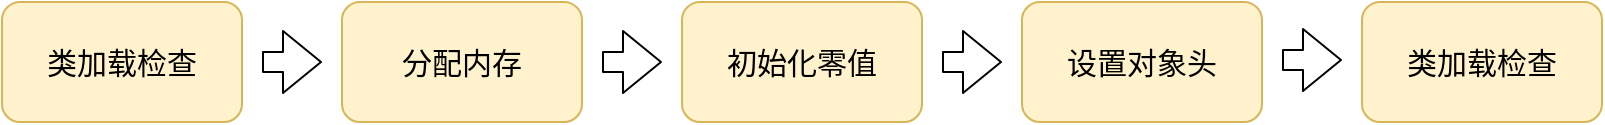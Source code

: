 <mxfile version="12.1.6" type="device" pages="1"><diagram id="bThfOcaBY-rBLDalEiS7" name="第 1 页"><mxGraphModel dx="868" dy="534" grid="1" gridSize="10" guides="1" tooltips="1" connect="1" arrows="1" fold="1" page="1" pageScale="1" pageWidth="1169" pageHeight="1654" math="0" shadow="0"><root><mxCell id="0"/><mxCell id="1" parent="0"/><mxCell id="CGax9yG_z835-6sqo4Jn-1" value="&lt;font style=&quot;font-size: 15px&quot;&gt;类加载检查&lt;/font&gt;" style="rounded=1;whiteSpace=wrap;html=1;fillColor=#fff2cc;strokeColor=#d6b656;" vertex="1" parent="1"><mxGeometry x="40" y="210" width="120" height="60" as="geometry"/></mxCell><mxCell id="CGax9yG_z835-6sqo4Jn-2" value="&lt;font style=&quot;font-size: 15px&quot;&gt;分配内存&lt;/font&gt;" style="rounded=1;whiteSpace=wrap;html=1;fillColor=#fff2cc;strokeColor=#d6b656;" vertex="1" parent="1"><mxGeometry x="210" y="210" width="120" height="60" as="geometry"/></mxCell><mxCell id="CGax9yG_z835-6sqo4Jn-3" value="&lt;font style=&quot;font-size: 15px&quot;&gt;设置对象头&lt;/font&gt;" style="rounded=1;whiteSpace=wrap;html=1;fillColor=#fff2cc;strokeColor=#d6b656;" vertex="1" parent="1"><mxGeometry x="550" y="210" width="120" height="60" as="geometry"/></mxCell><mxCell id="CGax9yG_z835-6sqo4Jn-4" value="&lt;font style=&quot;font-size: 15px&quot;&gt;初始化零值&lt;/font&gt;" style="rounded=1;whiteSpace=wrap;html=1;fillColor=#fff2cc;strokeColor=#d6b656;" vertex="1" parent="1"><mxGeometry x="380" y="210" width="120" height="60" as="geometry"/></mxCell><mxCell id="CGax9yG_z835-6sqo4Jn-5" value="" style="shape=flexArrow;endArrow=classic;html=1;" edge="1" parent="1"><mxGeometry width="50" height="50" relative="1" as="geometry"><mxPoint x="170" y="240" as="sourcePoint"/><mxPoint x="200" y="240" as="targetPoint"/></mxGeometry></mxCell><mxCell id="CGax9yG_z835-6sqo4Jn-6" value="" style="shape=flexArrow;endArrow=classic;html=1;" edge="1" parent="1"><mxGeometry width="50" height="50" relative="1" as="geometry"><mxPoint x="340" y="240" as="sourcePoint"/><mxPoint x="370" y="240" as="targetPoint"/></mxGeometry></mxCell><mxCell id="CGax9yG_z835-6sqo4Jn-7" value="" style="shape=flexArrow;endArrow=classic;html=1;" edge="1" parent="1"><mxGeometry width="50" height="50" relative="1" as="geometry"><mxPoint x="510" y="240" as="sourcePoint"/><mxPoint x="540" y="240" as="targetPoint"/></mxGeometry></mxCell><mxCell id="CGax9yG_z835-6sqo4Jn-8" value="&lt;font style=&quot;font-size: 15px&quot;&gt;类加载检查&lt;/font&gt;" style="rounded=1;whiteSpace=wrap;html=1;fillColor=#fff2cc;strokeColor=#d6b656;" vertex="1" parent="1"><mxGeometry x="720" y="210" width="120" height="60" as="geometry"/></mxCell><mxCell id="CGax9yG_z835-6sqo4Jn-10" value="" style="shape=flexArrow;endArrow=classic;html=1;" edge="1" parent="1"><mxGeometry width="50" height="50" relative="1" as="geometry"><mxPoint x="680" y="239" as="sourcePoint"/><mxPoint x="710" y="239" as="targetPoint"/></mxGeometry></mxCell></root></mxGraphModel></diagram></mxfile>